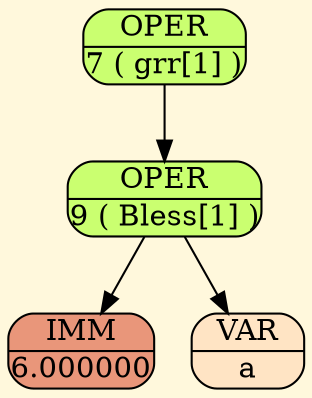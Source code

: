 digraph Tree 
{ bgcolor="cornsilk1";node[margin = "0.01"];
"node_000001A977B998B0" [shape=Mrecord, style=filled, fillcolor=darkolivegreen1, label = "{ OPER | 7 ( grr[1] ) }"];
"node_000001A977B996F0" [shape=Mrecord, style=filled, fillcolor=darkolivegreen1, label = "{ OPER | 9 ( Bless[1] ) }"];
"node_000001A977B98810" [shape=Mrecord, style=filled, fillcolor=darksalmon, label = "{ IMM | 6.000000 }"];
"node_000001A977B99B50" [shape=Mrecord, style=filled, fillcolor=bisque, label = "{ VAR | a }"];
node_000001A977B998B0->node_000001A977B996F0
node_000001A977B996F0->node_000001A977B98810
node_000001A977B996F0->node_000001A977B99B50
}